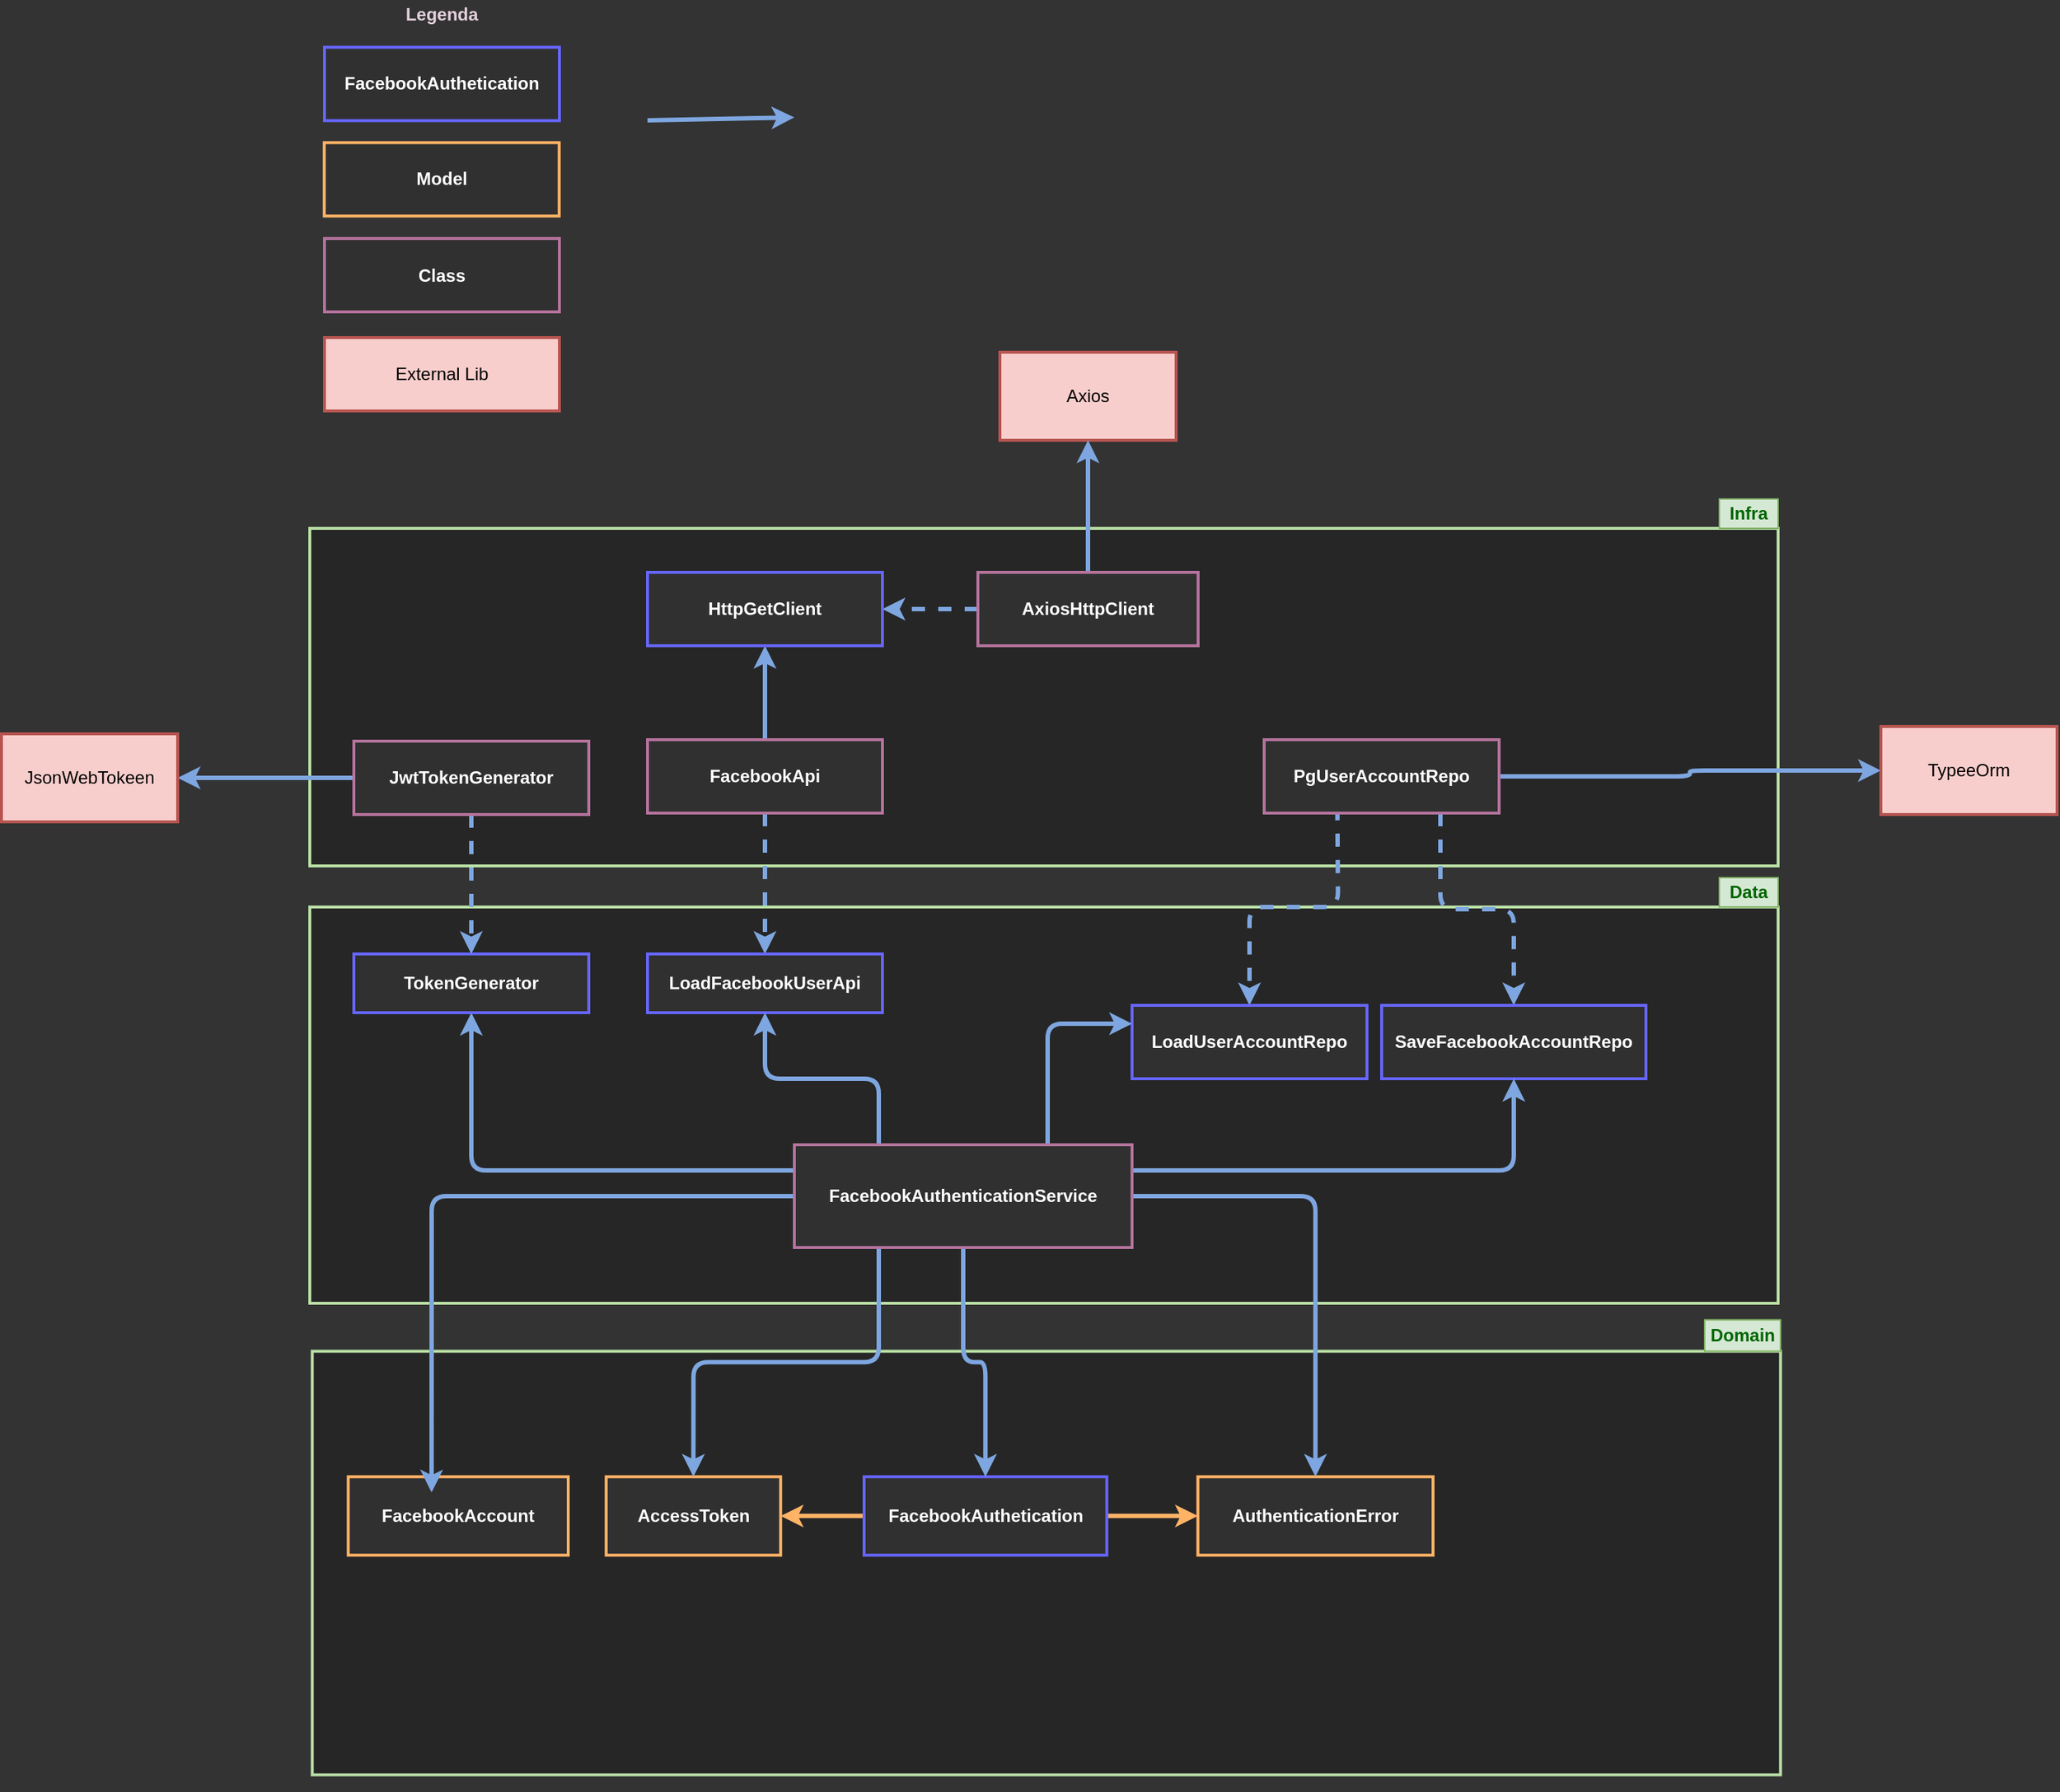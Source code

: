 <mxfile version="12.2.4" pages="1"><diagram id="EuGYN1gIaQFMa7aU_eRK" name="Page-1"><mxGraphModel dx="1504" dy="636" grid="1" gridSize="10" guides="1" tooltips="1" connect="1" arrows="1" fold="1" page="0" pageScale="1" pageWidth="850" pageHeight="1100" background="#333333" math="0" shadow="0"><root><mxCell id="0"/><mxCell id="1" parent="0"/><mxCell id="2" value="" style="rounded=0;whiteSpace=wrap;html=1;fillColor=#262626;strokeColor=#B9E0A5;strokeWidth=2;shadow=0;glass=0;comic=0;" parent="1" vertex="1"><mxGeometry x="-40" y="410" width="1000" height="230" as="geometry"/></mxCell><mxCell id="3" value="&lt;font color=&quot;#006600&quot;&gt;&lt;b&gt;Infra&lt;/b&gt;&lt;/font&gt;" style="text;html=1;strokeColor=#82b366;fillColor=#d5e8d4;align=center;verticalAlign=middle;whiteSpace=wrap;rounded=0;" parent="1" vertex="1"><mxGeometry x="920" y="390" width="40" height="20" as="geometry"/></mxCell><mxCell id="6" value="" style="rounded=0;whiteSpace=wrap;html=1;shadow=0;glass=0;comic=0;strokeColor=#B9E0A5;strokeWidth=2;fillColor=#262626;" parent="1" vertex="1"><mxGeometry x="-40" y="668" width="1000" height="270" as="geometry"/></mxCell><mxCell id="7" value="&lt;font color=&quot;#006600&quot;&gt;&lt;b&gt;Data&lt;/b&gt;&lt;/font&gt;" style="text;html=1;strokeColor=#82b366;fillColor=#d5e8d4;align=center;verticalAlign=middle;whiteSpace=wrap;rounded=0;" parent="1" vertex="1"><mxGeometry x="920" y="648" width="40" height="20" as="geometry"/></mxCell><mxCell id="12" style="edgeStyle=orthogonalEdgeStyle;rounded=1;orthogonalLoop=1;jettySize=auto;html=1;strokeWidth=3;strokeColor=#7EA6E0;" parent="1" source="10" target="11" edge="1"><mxGeometry relative="1" as="geometry"/></mxCell><mxCell id="40" style="edgeStyle=orthogonalEdgeStyle;rounded=1;orthogonalLoop=1;jettySize=auto;html=1;exitX=0.5;exitY=1;exitDx=0;exitDy=0;dashed=1;strokeColor=#7EA6E0;strokeWidth=3;" parent="1" target="38" edge="1"><mxGeometry relative="1" as="geometry"><mxPoint x="659.824" y="599.941" as="sourcePoint"/></mxGeometry></mxCell><mxCell id="58" style="edgeStyle=orthogonalEdgeStyle;rounded=1;orthogonalLoop=1;jettySize=auto;html=1;exitX=0.75;exitY=1;exitDx=0;exitDy=0;strokeColor=#7EA6E0;strokeWidth=3;dashed=1;" parent="1" source="10" target="39" edge="1"><mxGeometry relative="1" as="geometry"/></mxCell><mxCell id="10" value="&lt;b&gt;&lt;font color=&quot;#ffffff&quot;&gt;PgUserAccountRepo&lt;/font&gt;&lt;/b&gt;" style="rounded=0;whiteSpace=wrap;html=1;shadow=0;glass=0;comic=0;strokeColor=#B5739D;strokeWidth=2;fillColor=#303030;" parent="1" vertex="1"><mxGeometry x="610" y="554" width="160" height="50" as="geometry"/></mxCell><mxCell id="11" value="TypeeOrm" style="rounded=0;whiteSpace=wrap;html=1;shadow=0;glass=0;comic=0;strokeColor=#b85450;strokeWidth=2;fillColor=#f8cecc;" parent="1" vertex="1"><mxGeometry x="1030" y="545" width="120" height="60" as="geometry"/></mxCell><mxCell id="20" style="edgeStyle=orthogonalEdgeStyle;rounded=0;orthogonalLoop=1;jettySize=auto;html=1;strokeColor=#7EA6E0;strokeWidth=3;" parent="1" source="13" target="17" edge="1"><mxGeometry relative="1" as="geometry"/></mxCell><mxCell id="45" style="edgeStyle=orthogonalEdgeStyle;rounded=0;orthogonalLoop=1;jettySize=auto;html=1;exitX=0.5;exitY=1;exitDx=0;exitDy=0;dashed=1;strokeColor=#7EA6E0;strokeWidth=3;" parent="1" source="13" target="43" edge="1"><mxGeometry relative="1" as="geometry"/></mxCell><mxCell id="13" value="&lt;font color=&quot;#ffffff&quot;&gt;&lt;b&gt;FacebookApi&lt;/b&gt;&lt;/font&gt;" style="rounded=0;whiteSpace=wrap;html=1;shadow=0;glass=0;comic=0;strokeColor=#B5739D;strokeWidth=2;fillColor=#303030;" parent="1" vertex="1"><mxGeometry x="190" y="554" width="160" height="50" as="geometry"/></mxCell><mxCell id="14" value="Axios" style="rounded=0;whiteSpace=wrap;html=1;shadow=0;glass=0;comic=0;strokeColor=#b85450;strokeWidth=2;fillColor=#f8cecc;" parent="1" vertex="1"><mxGeometry x="430" y="290" width="120" height="60" as="geometry"/></mxCell><mxCell id="16" style="edgeStyle=orthogonalEdgeStyle;rounded=0;orthogonalLoop=1;jettySize=auto;html=1;strokeColor=#7EA6E0;strokeWidth=3;" parent="1" source="15" target="14" edge="1"><mxGeometry relative="1" as="geometry"/></mxCell><mxCell id="19" style="edgeStyle=orthogonalEdgeStyle;rounded=0;orthogonalLoop=1;jettySize=auto;html=1;entryX=1;entryY=0.5;entryDx=0;entryDy=0;strokeColor=#7EA6E0;strokeWidth=3;dashed=1;" parent="1" source="15" target="17" edge="1"><mxGeometry relative="1" as="geometry"/></mxCell><mxCell id="15" value="&lt;font color=&quot;#ffffff&quot;&gt;&lt;b&gt;AxiosHttpClient&lt;/b&gt;&lt;/font&gt;" style="rounded=0;whiteSpace=wrap;html=1;shadow=0;glass=0;comic=0;strokeColor=#B5739D;strokeWidth=2;fillColor=#303030;" parent="1" vertex="1"><mxGeometry x="415" y="440" width="150" height="50" as="geometry"/></mxCell><mxCell id="17" value="&lt;font color=&quot;#ffffff&quot;&gt;&lt;b&gt;HttpGetClient&lt;/b&gt;&lt;/font&gt;" style="rounded=0;whiteSpace=wrap;html=1;shadow=0;glass=0;comic=0;strokeColor=#6666FF;strokeWidth=2;fillColor=#303030;" parent="1" vertex="1"><mxGeometry x="190" y="440" width="160" height="50" as="geometry"/></mxCell><mxCell id="24" value="" style="group" parent="1" vertex="1" connectable="0"><mxGeometry x="-50" y="960" width="1000" height="310" as="geometry"/></mxCell><mxCell id="25" value="" style="group" parent="24" vertex="1" connectable="0"><mxGeometry x="5.167" y="-10.69" width="1000" height="310" as="geometry"/></mxCell><mxCell id="26" value="" style="rounded=0;whiteSpace=wrap;html=1;shadow=0;glass=0;comic=0;strokeColor=#B9E0A5;strokeWidth=2;fillColor=#262626;" parent="25" vertex="1"><mxGeometry x="6.5" y="21.379" width="1000" height="288.621" as="geometry"/></mxCell><mxCell id="27" value="&lt;font color=&quot;#006600&quot;&gt;&lt;b&gt;Domain&lt;/b&gt;&lt;/font&gt;" style="text;html=1;strokeColor=#82b366;fillColor=#d5e8d4;align=center;verticalAlign=middle;whiteSpace=wrap;rounded=0;" parent="25" vertex="1"><mxGeometry x="954.833" width="51.667" height="21.379" as="geometry"/></mxCell><mxCell id="47" value="&lt;b&gt;&lt;font color=&quot;#ffffff&quot;&gt;AuthenticationError&lt;/font&gt;&lt;/b&gt;" style="rounded=0;whiteSpace=wrap;html=1;shadow=0;glass=0;comic=0;strokeColor=#FFB366;strokeWidth=2;fillColor=#303030;" parent="25" vertex="1"><mxGeometry x="609.667" y="106.897" width="160.167" height="53.448" as="geometry"/></mxCell><mxCell id="59" style="edgeStyle=orthogonalEdgeStyle;rounded=0;orthogonalLoop=1;jettySize=auto;html=1;exitX=1;exitY=0.5;exitDx=0;exitDy=0;entryX=0;entryY=0.5;entryDx=0;entryDy=0;strokeColor=#FFB366;strokeWidth=3;" parent="25" source="48" target="47" edge="1"><mxGeometry relative="1" as="geometry"/></mxCell><mxCell id="60" style="edgeStyle=orthogonalEdgeStyle;rounded=1;orthogonalLoop=1;jettySize=auto;html=1;exitX=0;exitY=0.5;exitDx=0;exitDy=0;entryX=1;entryY=0.5;entryDx=0;entryDy=0;strokeColor=#FFB366;strokeWidth=3;" parent="25" source="48" target="50" edge="1"><mxGeometry relative="1" as="geometry"/></mxCell><mxCell id="48" value="&lt;font color=&quot;#ffffff&quot;&gt;&lt;b&gt;FacebookAuthetication&lt;/b&gt;&lt;/font&gt;" style="rounded=0;whiteSpace=wrap;html=1;shadow=0;glass=0;comic=0;strokeColor=#6666FF;strokeWidth=2;fillColor=#303030;" parent="25" vertex="1"><mxGeometry x="382.333" y="106.897" width="165.333" height="53.448" as="geometry"/></mxCell><mxCell id="50" value="&lt;font color=&quot;#ffffff&quot;&gt;&lt;b&gt;AccessToken&lt;/b&gt;&lt;/font&gt;&lt;span style=&quot;color: rgba(0 , 0 , 0 , 0) ; font-family: monospace ; font-size: 0px ; white-space: nowrap&quot;&gt;%3CmxGraphModel%3E%3Croot%3E%3CmxCell%20id%3D%220%22%2F%3E%3CmxCell%20id%3D%221%22%20parent%3D%220%22%2F%3E%3CmxCell%20id%3D%222%22%20value%3D%22%26lt%3Bb%26gt%3B%26lt%3Bfont%20color%3D%26quot%3B%23ffffff%26quot%3B%26gt%3BAuthenticationError%26lt%3B%2Ffont%26gt%3B%26lt%3B%2Fb%26gt%3B%22%20style%3D%22rounded%3D0%3BwhiteSpace%3Dwrap%3Bhtml%3D1%3Bshadow%3D0%3Bglass%3D0%3Bcomic%3D0%3BstrokeColor%3D%23FFB366%3BstrokeWidth%3D2%3BfillColor%3D%23303030%3B%22%20vertex%3D%221%22%20parent%3D%221%22%3E%3CmxGeometry%20x%3D%22550%22%20y%3D%221070%22%20width%3D%22230%22%20height%3D%2270%22%20as%3D%22geometry%22%2F%3E%3C%2FmxCell%3E%3C%2Froot%3E%3C%2FmxGraphModel%3E&lt;/span&gt;&lt;font color=&quot;#ffffff&quot;&gt;&lt;b&gt;&lt;br&gt;&lt;/b&gt;&lt;/font&gt;" style="rounded=0;whiteSpace=wrap;html=1;shadow=0;glass=0;comic=0;strokeColor=#FFB366;strokeWidth=2;fillColor=#303030;" parent="25" vertex="1"><mxGeometry x="206.667" y="106.897" width="118.833" height="53.448" as="geometry"/></mxCell><mxCell id="51" value="&lt;font color=&quot;#ffffff&quot;&gt;&lt;b&gt;FacebookAccount&lt;br&gt;&lt;/b&gt;&lt;/font&gt;" style="rounded=0;whiteSpace=wrap;html=1;shadow=0;glass=0;comic=0;strokeColor=#FFB366;strokeWidth=2;fillColor=#303030;" parent="25" vertex="1"><mxGeometry x="31.0" y="106.897" width="149.833" height="53.448" as="geometry"/></mxCell><mxCell id="38" value="&lt;font color=&quot;#ffffff&quot;&gt;&lt;b&gt;LoadUserAccountRepo&lt;/b&gt;&lt;/font&gt;" style="rounded=0;whiteSpace=wrap;html=1;shadow=0;glass=0;comic=0;strokeColor=#6666FF;strokeWidth=2;fillColor=#303030;" parent="1" vertex="1"><mxGeometry x="520" y="735" width="160" height="50" as="geometry"/></mxCell><mxCell id="39" value="&lt;font color=&quot;#ffffff&quot;&gt;&lt;b&gt;SaveFacebookAccountRepo&lt;/b&gt;&lt;/font&gt;" style="rounded=0;whiteSpace=wrap;html=1;shadow=0;glass=0;comic=0;strokeColor=#6666FF;strokeWidth=2;fillColor=#303030;" parent="1" vertex="1"><mxGeometry x="690" y="735" width="180" height="50" as="geometry"/></mxCell><mxCell id="43" value="&lt;font color=&quot;#ffffff&quot;&gt;&lt;b&gt;LoadFacebookUserApi&lt;/b&gt;&lt;/font&gt;" style="rounded=0;whiteSpace=wrap;html=1;shadow=0;glass=0;comic=0;strokeColor=#6666FF;strokeWidth=2;fillColor=#303030;" parent="1" vertex="1"><mxGeometry x="190" y="700" width="160" height="40" as="geometry"/></mxCell><mxCell id="49" style="edgeStyle=orthogonalEdgeStyle;rounded=1;orthogonalLoop=1;jettySize=auto;html=1;strokeColor=#7EA6E0;strokeWidth=3;" parent="1" source="46" target="47" edge="1"><mxGeometry relative="1" as="geometry"/></mxCell><mxCell id="52" style="edgeStyle=orthogonalEdgeStyle;rounded=1;orthogonalLoop=1;jettySize=auto;html=1;exitX=0.25;exitY=1;exitDx=0;exitDy=0;entryX=0.5;entryY=0;entryDx=0;entryDy=0;strokeColor=#7EA6E0;strokeWidth=3;" parent="1" source="46" target="50" edge="1"><mxGeometry relative="1" as="geometry"/></mxCell><mxCell id="53" style="edgeStyle=orthogonalEdgeStyle;rounded=1;orthogonalLoop=1;jettySize=auto;html=1;exitX=0;exitY=0.5;exitDx=0;exitDy=0;entryX=0.379;entryY=0.2;entryDx=0;entryDy=0;entryPerimeter=0;strokeColor=#7EA6E0;strokeWidth=3;" parent="1" source="46" target="51" edge="1"><mxGeometry relative="1" as="geometry"/></mxCell><mxCell id="54" style="edgeStyle=orthogonalEdgeStyle;rounded=1;orthogonalLoop=1;jettySize=auto;html=1;exitX=0.25;exitY=0;exitDx=0;exitDy=0;strokeColor=#7EA6E0;strokeWidth=3;" parent="1" source="46" target="43" edge="1"><mxGeometry relative="1" as="geometry"/></mxCell><mxCell id="55" style="edgeStyle=orthogonalEdgeStyle;rounded=1;orthogonalLoop=1;jettySize=auto;html=1;exitX=0.75;exitY=0;exitDx=0;exitDy=0;entryX=0;entryY=0.25;entryDx=0;entryDy=0;strokeColor=#7EA6E0;strokeWidth=3;" parent="1" source="46" target="38" edge="1"><mxGeometry relative="1" as="geometry"/></mxCell><mxCell id="56" style="edgeStyle=orthogonalEdgeStyle;rounded=1;orthogonalLoop=1;jettySize=auto;html=1;exitX=1;exitY=0.25;exitDx=0;exitDy=0;strokeColor=#7EA6E0;strokeWidth=3;" parent="1" source="46" target="39" edge="1"><mxGeometry relative="1" as="geometry"/></mxCell><mxCell id="57" style="edgeStyle=orthogonalEdgeStyle;rounded=1;orthogonalLoop=1;jettySize=auto;html=1;exitX=0.5;exitY=1;exitDx=0;exitDy=0;strokeColor=#7EA6E0;strokeWidth=3;" parent="1" source="46" target="48" edge="1"><mxGeometry relative="1" as="geometry"/></mxCell><mxCell id="63" style="edgeStyle=orthogonalEdgeStyle;rounded=1;orthogonalLoop=1;jettySize=auto;html=1;exitX=0;exitY=0.25;exitDx=0;exitDy=0;strokeColor=#7EA6E0;strokeWidth=3;" parent="1" source="46" target="62" edge="1"><mxGeometry relative="1" as="geometry"/></mxCell><mxCell id="46" value="&lt;b&gt;&lt;font color=&quot;#ffffff&quot;&gt;FacebookAuthenticationService&lt;/font&gt;&lt;/b&gt;" style="rounded=0;whiteSpace=wrap;html=1;shadow=0;glass=0;comic=0;strokeColor=#B5739D;strokeWidth=2;fillColor=#303030;" parent="1" vertex="1"><mxGeometry x="290" y="830" width="230" height="70" as="geometry"/></mxCell><mxCell id="62" value="&lt;font color=&quot;#ffffff&quot;&gt;&lt;b&gt;TokenGenerator&lt;/b&gt;&lt;/font&gt;" style="rounded=0;whiteSpace=wrap;html=1;shadow=0;glass=0;comic=0;strokeColor=#6666FF;strokeWidth=2;fillColor=#303030;" parent="1" vertex="1"><mxGeometry x="-10" y="700" width="160" height="40" as="geometry"/></mxCell><mxCell id="65" style="edgeStyle=orthogonalEdgeStyle;rounded=1;orthogonalLoop=1;jettySize=auto;html=1;strokeColor=#7EA6E0;strokeWidth=3;dashed=1;" parent="1" source="64" target="62" edge="1"><mxGeometry relative="1" as="geometry"/></mxCell><mxCell id="68" style="edgeStyle=orthogonalEdgeStyle;rounded=1;orthogonalLoop=1;jettySize=auto;html=1;entryX=1;entryY=0.5;entryDx=0;entryDy=0;strokeColor=#7EA6E0;strokeWidth=3;" parent="1" source="64" target="66" edge="1"><mxGeometry relative="1" as="geometry"/></mxCell><mxCell id="64" value="&lt;font color=&quot;#ffffff&quot;&gt;&lt;b&gt;JwtTokenGenerator&lt;/b&gt;&lt;/font&gt;" style="rounded=0;whiteSpace=wrap;html=1;shadow=0;glass=0;comic=0;strokeColor=#B5739D;strokeWidth=2;fillColor=#303030;" parent="1" vertex="1"><mxGeometry x="-10" y="555" width="160" height="50" as="geometry"/></mxCell><mxCell id="66" value="JsonWebTokeen" style="rounded=0;whiteSpace=wrap;html=1;shadow=0;glass=0;comic=0;strokeColor=#b85450;strokeWidth=2;fillColor=#f8cecc;" parent="1" vertex="1"><mxGeometry x="-250" y="550" width="120" height="60" as="geometry"/></mxCell><mxCell id="76" value="&lt;font color=&quot;#ffffff&quot;&gt;&lt;b&gt;FacebookAuthetication&lt;/b&gt;&lt;/font&gt;" style="rounded=0;whiteSpace=wrap;html=1;shadow=0;glass=0;comic=0;strokeColor=#6666FF;strokeWidth=2;fillColor=#303030;" parent="1" vertex="1"><mxGeometry x="-30" y="82.207" width="160" height="50" as="geometry"/></mxCell><mxCell id="79" value="&lt;font color=&quot;#ffffff&quot;&gt;&lt;b&gt;Model&lt;/b&gt;&lt;/font&gt;" style="rounded=0;whiteSpace=wrap;html=1;shadow=0;glass=0;comic=0;strokeColor=#FFB366;strokeWidth=2;fillColor=#303030;" parent="1" vertex="1"><mxGeometry x="-30.167" y="147.207" width="160" height="50" as="geometry"/></mxCell><mxCell id="81" value="&lt;font color=&quot;#ffffff&quot;&gt;&lt;b&gt;Class&lt;/b&gt;&lt;/font&gt;" style="rounded=0;whiteSpace=wrap;html=1;shadow=0;glass=0;comic=0;strokeColor=#B5739D;strokeWidth=2;fillColor=#303030;" parent="1" vertex="1"><mxGeometry x="-30" y="212.5" width="160" height="50" as="geometry"/></mxCell><mxCell id="82" value="&lt;b&gt;&lt;font color=&quot;#e6d0de&quot;&gt;Legenda&lt;/font&gt;&lt;/b&gt;" style="text;html=1;strokeColor=none;fillColor=none;align=center;verticalAlign=middle;whiteSpace=wrap;rounded=0;dashed=1;" parent="1" vertex="1"><mxGeometry x="30" y="50" width="40" height="20" as="geometry"/></mxCell><mxCell id="84" value="External Lib" style="rounded=0;whiteSpace=wrap;html=1;shadow=0;glass=0;comic=0;strokeColor=#b85450;strokeWidth=2;fillColor=#f8cecc;" parent="1" vertex="1"><mxGeometry x="-30" y="280" width="160" height="50" as="geometry"/></mxCell><mxCell id="86" value="" style="endArrow=classic;html=1;strokeColor=#7EA6E0;strokeWidth=3;" parent="1" edge="1"><mxGeometry width="50" height="50" relative="1" as="geometry"><mxPoint x="190" y="132" as="sourcePoint"/><mxPoint x="290" y="130" as="targetPoint"/></mxGeometry></mxCell></root></mxGraphModel></diagram></mxfile>
